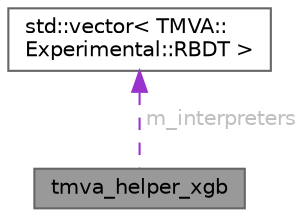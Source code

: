 digraph "tmva_helper_xgb"
{
 // LATEX_PDF_SIZE
  bgcolor="transparent";
  edge [fontname=Helvetica,fontsize=10,labelfontname=Helvetica,labelfontsize=10];
  node [fontname=Helvetica,fontsize=10,shape=box,height=0.2,width=0.4];
  Node1 [id="Node000001",label="tmva_helper_xgb",height=0.2,width=0.4,color="gray40", fillcolor="grey60", style="filled", fontcolor="black",tooltip=" "];
  Node2 -> Node1 [id="edge1_Node000001_Node000002",dir="back",color="darkorchid3",style="dashed",tooltip=" ",label=" m_interpreters",fontcolor="grey" ];
  Node2 [id="Node000002",label="std::vector\< TMVA::\lExperimental::RBDT \>",height=0.2,width=0.4,color="gray40", fillcolor="white", style="filled",tooltip=" "];
}
